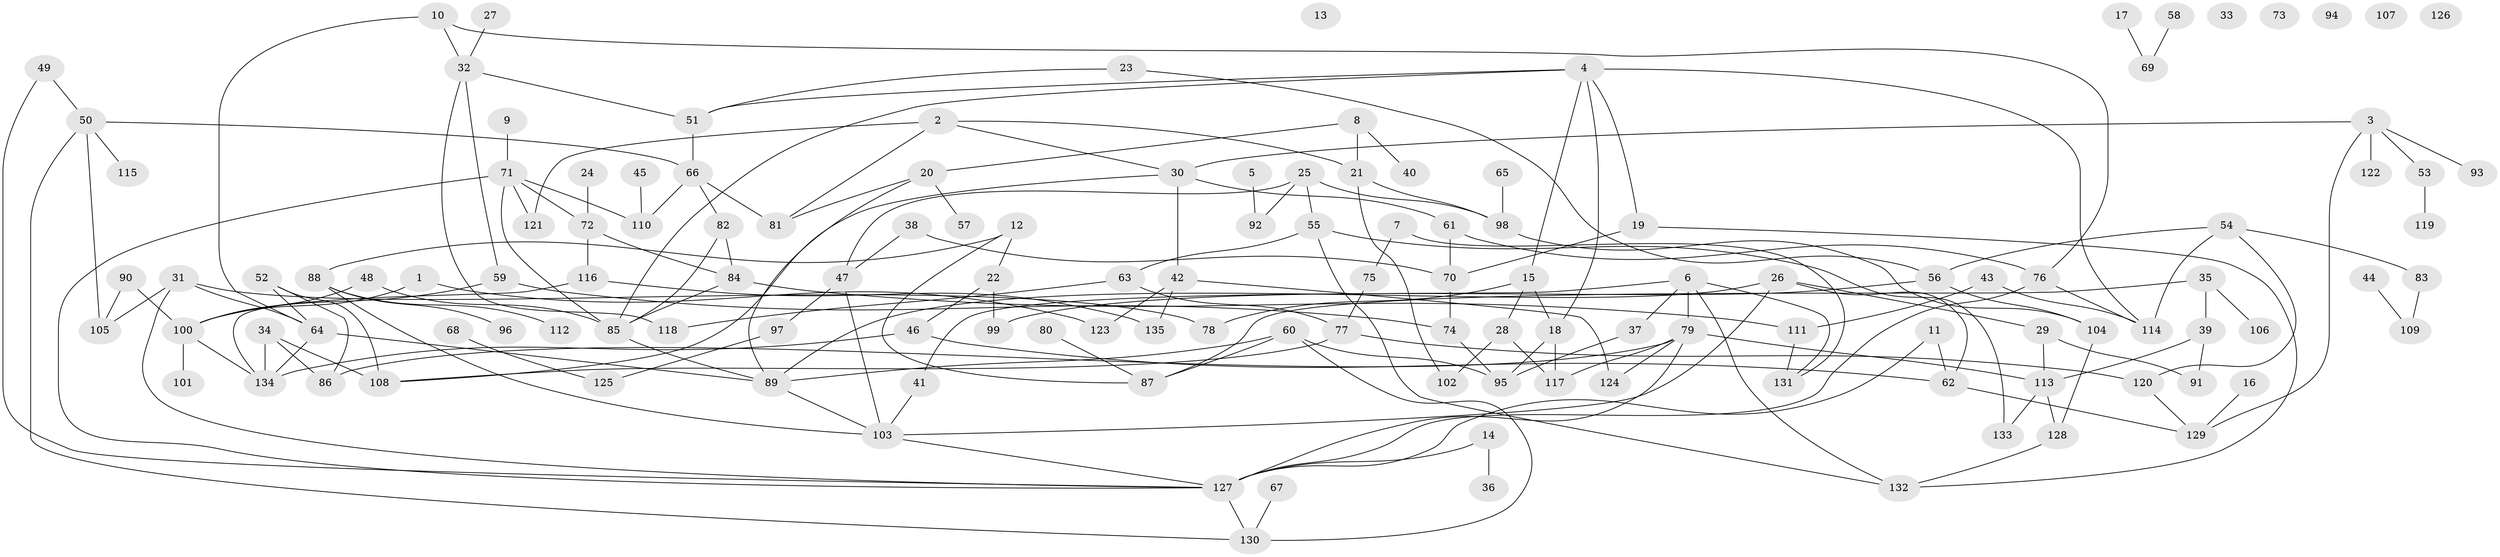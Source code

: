 // coarse degree distribution, {5: 0.05970149253731343, 1: 0.2835820895522388, 0: 0.08955223880597014, 4: 0.13432835820895522, 3: 0.1044776119402985, 2: 0.208955223880597, 7: 0.014925373134328358, 9: 0.014925373134328358, 11: 0.029850746268656716, 16: 0.014925373134328358, 8: 0.04477611940298507}
// Generated by graph-tools (version 1.1) at 2025/44/03/04/25 21:44:01]
// undirected, 135 vertices, 192 edges
graph export_dot {
graph [start="1"]
  node [color=gray90,style=filled];
  1;
  2;
  3;
  4;
  5;
  6;
  7;
  8;
  9;
  10;
  11;
  12;
  13;
  14;
  15;
  16;
  17;
  18;
  19;
  20;
  21;
  22;
  23;
  24;
  25;
  26;
  27;
  28;
  29;
  30;
  31;
  32;
  33;
  34;
  35;
  36;
  37;
  38;
  39;
  40;
  41;
  42;
  43;
  44;
  45;
  46;
  47;
  48;
  49;
  50;
  51;
  52;
  53;
  54;
  55;
  56;
  57;
  58;
  59;
  60;
  61;
  62;
  63;
  64;
  65;
  66;
  67;
  68;
  69;
  70;
  71;
  72;
  73;
  74;
  75;
  76;
  77;
  78;
  79;
  80;
  81;
  82;
  83;
  84;
  85;
  86;
  87;
  88;
  89;
  90;
  91;
  92;
  93;
  94;
  95;
  96;
  97;
  98;
  99;
  100;
  101;
  102;
  103;
  104;
  105;
  106;
  107;
  108;
  109;
  110;
  111;
  112;
  113;
  114;
  115;
  116;
  117;
  118;
  119;
  120;
  121;
  122;
  123;
  124;
  125;
  126;
  127;
  128;
  129;
  130;
  131;
  132;
  133;
  134;
  135;
  1 -- 100;
  1 -- 123;
  2 -- 21;
  2 -- 30;
  2 -- 81;
  2 -- 121;
  3 -- 30;
  3 -- 53;
  3 -- 93;
  3 -- 122;
  3 -- 129;
  4 -- 15;
  4 -- 18;
  4 -- 19;
  4 -- 51;
  4 -- 85;
  4 -- 114;
  5 -- 92;
  6 -- 37;
  6 -- 41;
  6 -- 79;
  6 -- 131;
  6 -- 132;
  7 -- 75;
  7 -- 131;
  8 -- 20;
  8 -- 21;
  8 -- 40;
  9 -- 71;
  10 -- 32;
  10 -- 64;
  10 -- 76;
  11 -- 62;
  11 -- 127;
  12 -- 22;
  12 -- 87;
  12 -- 88;
  14 -- 36;
  14 -- 127;
  15 -- 18;
  15 -- 28;
  15 -- 78;
  16 -- 129;
  17 -- 69;
  18 -- 95;
  18 -- 117;
  19 -- 70;
  19 -- 132;
  20 -- 57;
  20 -- 81;
  20 -- 89;
  21 -- 98;
  21 -- 102;
  22 -- 46;
  22 -- 99;
  23 -- 51;
  23 -- 56;
  24 -- 72;
  25 -- 47;
  25 -- 55;
  25 -- 92;
  25 -- 98;
  26 -- 29;
  26 -- 62;
  26 -- 89;
  26 -- 103;
  27 -- 32;
  28 -- 102;
  28 -- 117;
  29 -- 91;
  29 -- 113;
  30 -- 42;
  30 -- 61;
  30 -- 108;
  31 -- 64;
  31 -- 78;
  31 -- 105;
  31 -- 127;
  32 -- 51;
  32 -- 59;
  32 -- 118;
  34 -- 86;
  34 -- 108;
  34 -- 134;
  35 -- 39;
  35 -- 87;
  35 -- 106;
  37 -- 95;
  38 -- 47;
  38 -- 70;
  39 -- 91;
  39 -- 113;
  41 -- 103;
  42 -- 123;
  42 -- 124;
  42 -- 135;
  43 -- 111;
  43 -- 114;
  44 -- 109;
  45 -- 110;
  46 -- 62;
  46 -- 134;
  47 -- 97;
  47 -- 103;
  48 -- 85;
  48 -- 100;
  49 -- 50;
  49 -- 127;
  50 -- 66;
  50 -- 105;
  50 -- 115;
  50 -- 130;
  51 -- 66;
  52 -- 64;
  52 -- 86;
  52 -- 108;
  53 -- 119;
  54 -- 56;
  54 -- 83;
  54 -- 114;
  54 -- 120;
  55 -- 63;
  55 -- 132;
  55 -- 133;
  56 -- 99;
  56 -- 104;
  58 -- 69;
  59 -- 74;
  59 -- 100;
  60 -- 87;
  60 -- 89;
  60 -- 95;
  60 -- 130;
  61 -- 70;
  61 -- 76;
  62 -- 129;
  63 -- 77;
  63 -- 118;
  64 -- 89;
  64 -- 134;
  65 -- 98;
  66 -- 81;
  66 -- 82;
  66 -- 110;
  67 -- 130;
  68 -- 125;
  70 -- 74;
  71 -- 72;
  71 -- 85;
  71 -- 110;
  71 -- 121;
  71 -- 127;
  72 -- 84;
  72 -- 116;
  74 -- 95;
  75 -- 77;
  76 -- 114;
  76 -- 127;
  77 -- 108;
  77 -- 120;
  79 -- 86;
  79 -- 113;
  79 -- 117;
  79 -- 124;
  79 -- 127;
  80 -- 87;
  82 -- 84;
  82 -- 85;
  83 -- 109;
  84 -- 85;
  84 -- 111;
  85 -- 89;
  88 -- 96;
  88 -- 103;
  88 -- 112;
  89 -- 103;
  90 -- 100;
  90 -- 105;
  97 -- 125;
  98 -- 104;
  100 -- 101;
  100 -- 134;
  103 -- 127;
  104 -- 128;
  111 -- 131;
  113 -- 128;
  113 -- 133;
  116 -- 134;
  116 -- 135;
  120 -- 129;
  127 -- 130;
  128 -- 132;
}
